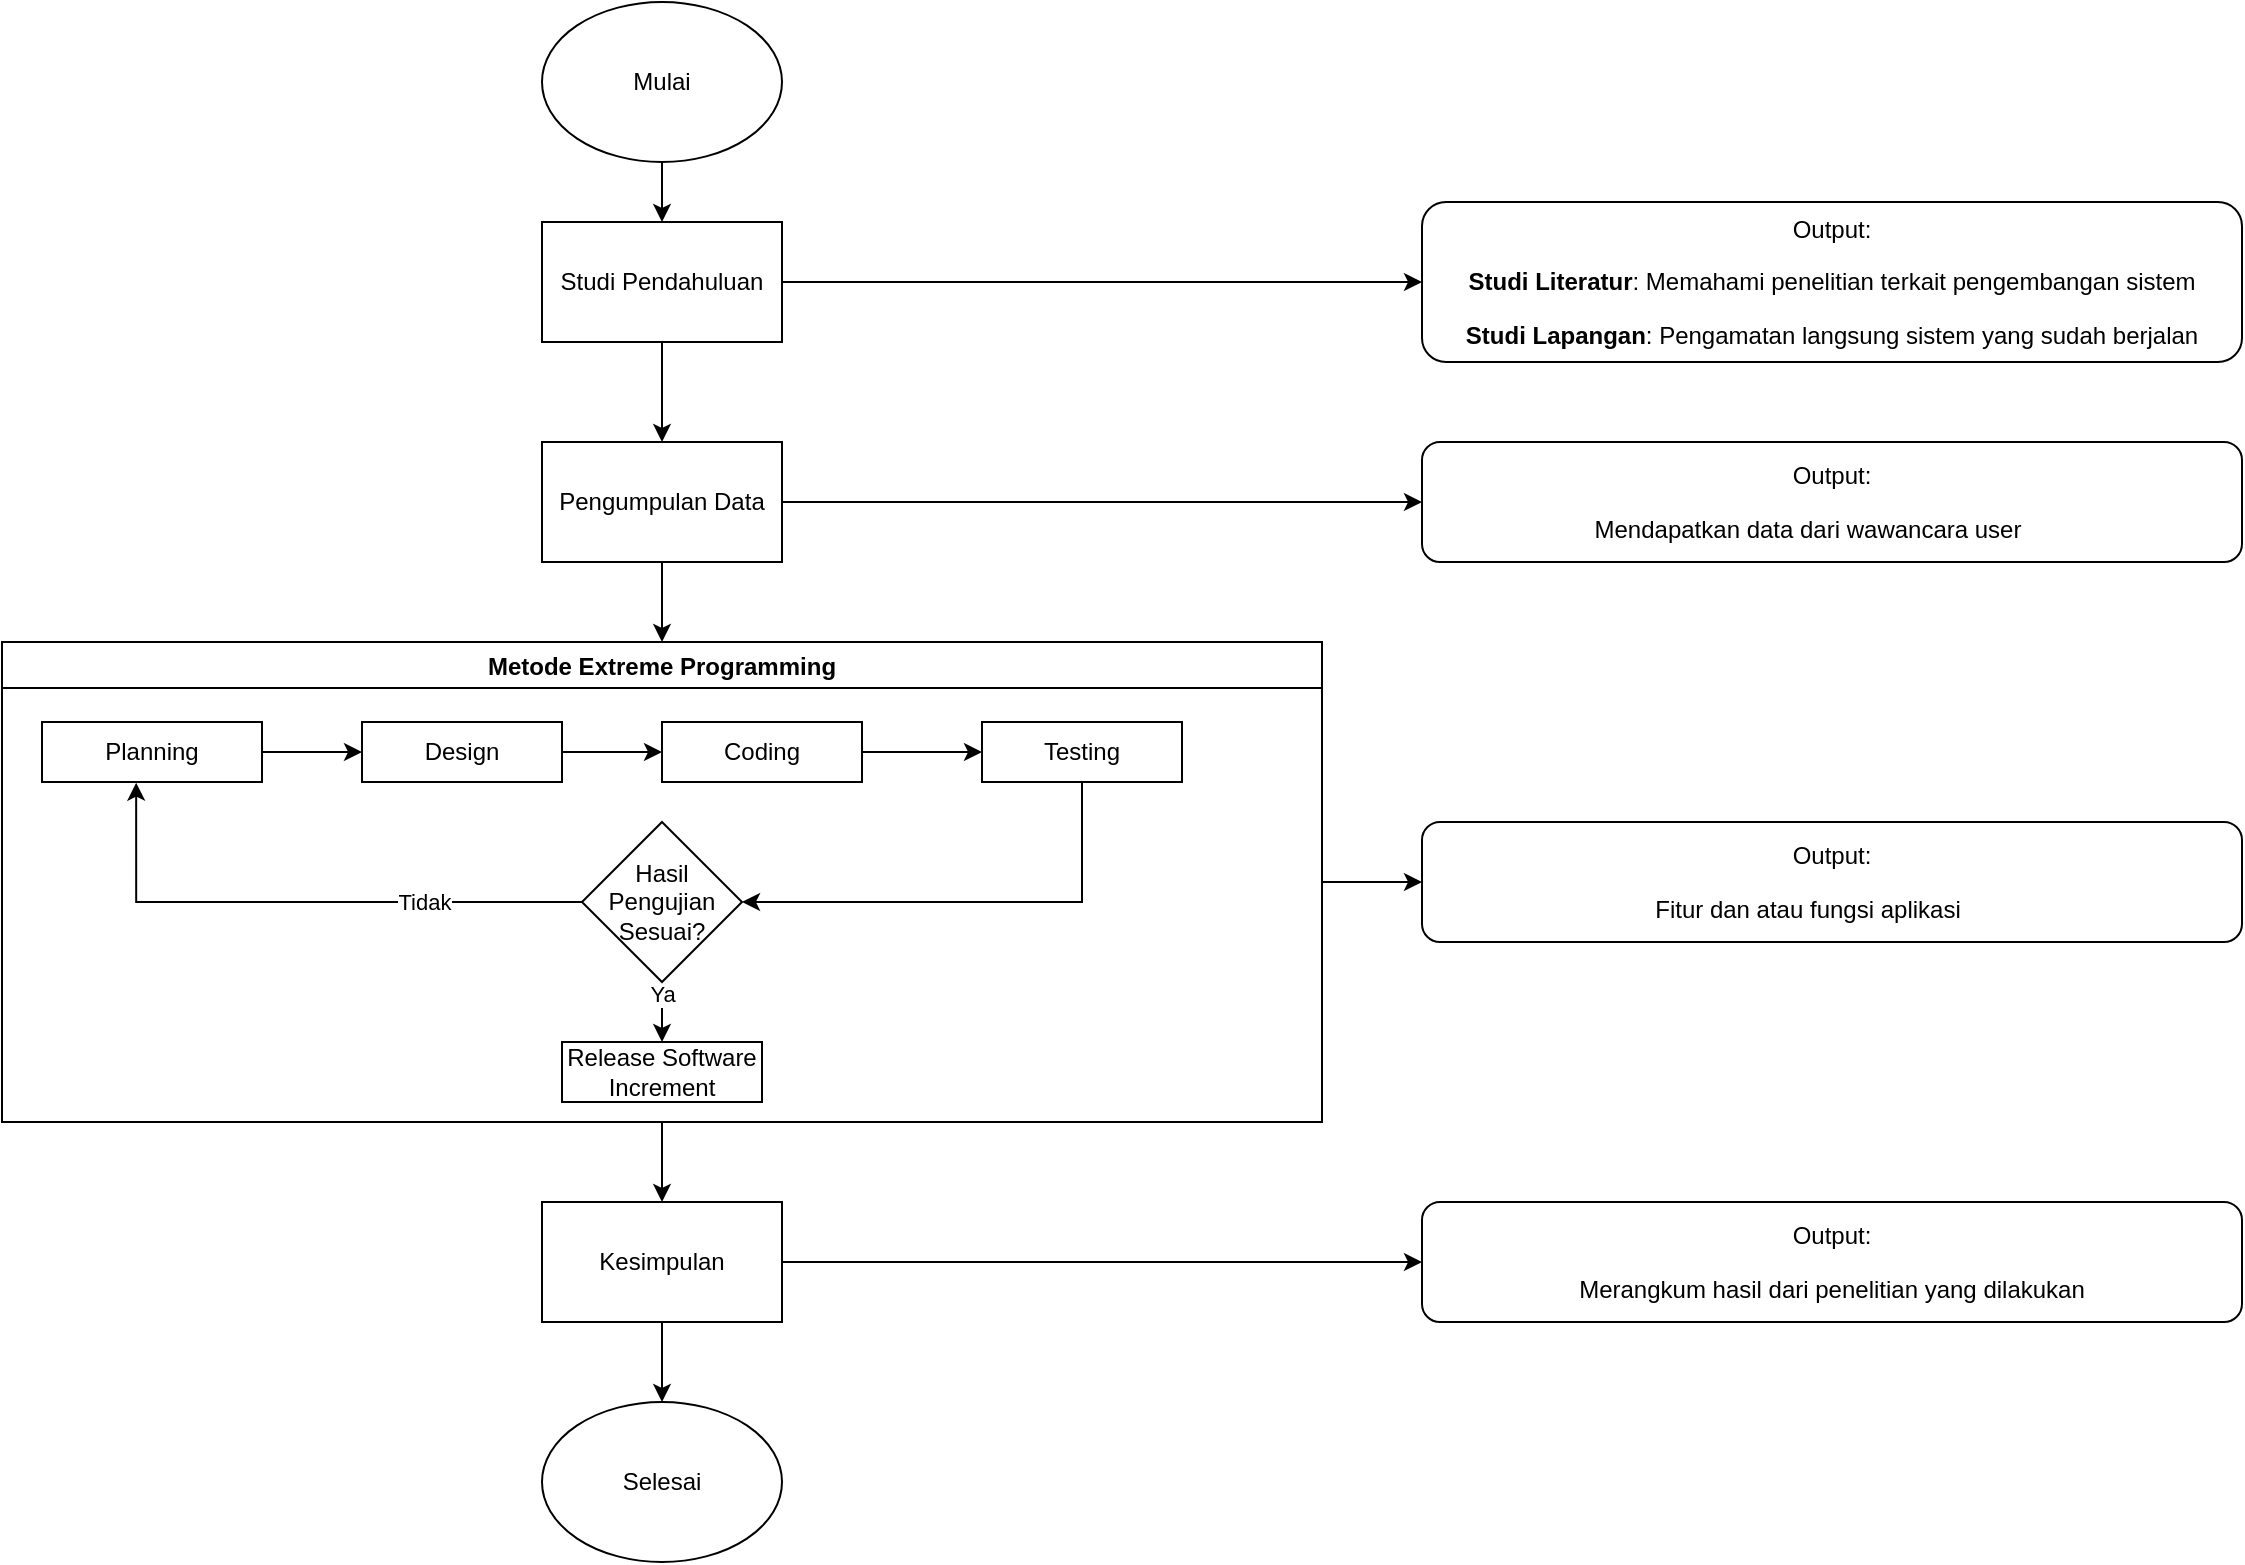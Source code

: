 <mxfile version="26.0.14">
  <diagram name="Page-1" id="XQFU7v4uMDN4i3KKFXCO">
    <mxGraphModel dx="1723" dy="1824" grid="1" gridSize="10" guides="1" tooltips="1" connect="1" arrows="1" fold="1" page="1" pageScale="1" pageWidth="827" pageHeight="1169" math="0" shadow="0">
      <root>
        <mxCell id="0" />
        <mxCell id="1" parent="0" />
        <mxCell id="HHC9imh6yudImMxVMGGT-3" style="edgeStyle=orthogonalEdgeStyle;rounded=0;orthogonalLoop=1;jettySize=auto;html=1;" edge="1" parent="1" source="HHC9imh6yudImMxVMGGT-1" target="HHC9imh6yudImMxVMGGT-2">
          <mxGeometry relative="1" as="geometry" />
        </mxCell>
        <mxCell id="HHC9imh6yudImMxVMGGT-1" value="Mulai" style="ellipse;whiteSpace=wrap;html=1;" vertex="1" parent="1">
          <mxGeometry x="330" y="-30" width="120" height="80" as="geometry" />
        </mxCell>
        <mxCell id="HHC9imh6yudImMxVMGGT-4" style="edgeStyle=orthogonalEdgeStyle;rounded=0;orthogonalLoop=1;jettySize=auto;html=1;" edge="1" parent="1" source="HHC9imh6yudImMxVMGGT-2" target="HHC9imh6yudImMxVMGGT-5">
          <mxGeometry relative="1" as="geometry">
            <mxPoint x="600" y="110" as="targetPoint" />
          </mxGeometry>
        </mxCell>
        <mxCell id="HHC9imh6yudImMxVMGGT-6" style="edgeStyle=orthogonalEdgeStyle;rounded=0;orthogonalLoop=1;jettySize=auto;html=1;" edge="1" parent="1" source="HHC9imh6yudImMxVMGGT-2" target="HHC9imh6yudImMxVMGGT-7">
          <mxGeometry relative="1" as="geometry">
            <mxPoint x="390" y="200" as="targetPoint" />
          </mxGeometry>
        </mxCell>
        <mxCell id="HHC9imh6yudImMxVMGGT-2" value="Studi Pendahuluan" style="rounded=0;whiteSpace=wrap;html=1;" vertex="1" parent="1">
          <mxGeometry x="330" y="80" width="120" height="60" as="geometry" />
        </mxCell>
        <mxCell id="HHC9imh6yudImMxVMGGT-5" value="&lt;p class=&quot;MsoNormal&quot;&gt;Output:&lt;/p&gt;&lt;p class=&quot;MsoNormal&quot;&gt;&lt;b style=&quot;background-color: transparent; color: light-dark(rgb(0, 0, 0), rgb(255, 255, 255)); text-indent: -18pt;&quot;&gt;Studi Literatur&lt;/b&gt;&lt;span style=&quot;background-color: transparent; color: light-dark(rgb(0, 0, 0), rgb(255, 255, 255)); text-indent: -18pt;&quot;&gt;: Memahami penelitian terkait&amp;nbsp;&lt;/span&gt;&lt;span style=&quot;background-color: transparent; color: light-dark(rgb(0, 0, 0), rgb(255, 255, 255)); text-indent: -18pt;&quot;&gt;pengembangan sistem&lt;/span&gt;&lt;/p&gt;&lt;p class=&quot;MsoNormal&quot;&gt;&lt;b style=&quot;text-indent: -18pt; background-color: transparent; color: light-dark(rgb(0, 0, 0), rgb(255, 255, 255));&quot;&gt;Studi Lapangan&lt;/b&gt;&lt;span style=&quot;text-indent: -18pt; background-color: transparent; color: light-dark(rgb(0, 0, 0), rgb(255, 255, 255));&quot;&gt;: Pengamatan langsung sistem yang sudah berjalan&lt;/span&gt;&lt;/p&gt;" style="rounded=1;whiteSpace=wrap;html=1;" vertex="1" parent="1">
          <mxGeometry x="770" y="70" width="410" height="80" as="geometry" />
        </mxCell>
        <mxCell id="HHC9imh6yudImMxVMGGT-8" style="edgeStyle=orthogonalEdgeStyle;rounded=0;orthogonalLoop=1;jettySize=auto;html=1;exitX=1;exitY=0.5;exitDx=0;exitDy=0;" edge="1" parent="1" source="HHC9imh6yudImMxVMGGT-7" target="HHC9imh6yudImMxVMGGT-9">
          <mxGeometry relative="1" as="geometry">
            <mxPoint x="540" y="200" as="targetPoint" />
          </mxGeometry>
        </mxCell>
        <mxCell id="HHC9imh6yudImMxVMGGT-16" style="edgeStyle=orthogonalEdgeStyle;rounded=0;orthogonalLoop=1;jettySize=auto;html=1;" edge="1" parent="1" source="HHC9imh6yudImMxVMGGT-7" target="HHC9imh6yudImMxVMGGT-17">
          <mxGeometry relative="1" as="geometry">
            <mxPoint x="390" y="320" as="targetPoint" />
          </mxGeometry>
        </mxCell>
        <mxCell id="HHC9imh6yudImMxVMGGT-7" value="Pengumpulan Data" style="rounded=0;whiteSpace=wrap;html=1;" vertex="1" parent="1">
          <mxGeometry x="330" y="190" width="120" height="60" as="geometry" />
        </mxCell>
        <mxCell id="HHC9imh6yudImMxVMGGT-9" value="&lt;p class=&quot;MsoNormal&quot;&gt;Output:&lt;/p&gt;&lt;p style=&quot;text-indent: -24px;&quot; class=&quot;MsoNormal&quot;&gt;Mendapatkan data dari wawancara user&lt;/p&gt;" style="rounded=1;whiteSpace=wrap;html=1;" vertex="1" parent="1">
          <mxGeometry x="770" y="190" width="410" height="60" as="geometry" />
        </mxCell>
        <mxCell id="HHC9imh6yudImMxVMGGT-19" style="edgeStyle=orthogonalEdgeStyle;rounded=0;orthogonalLoop=1;jettySize=auto;html=1;" edge="1" parent="1" source="HHC9imh6yudImMxVMGGT-17" target="HHC9imh6yudImMxVMGGT-20">
          <mxGeometry relative="1" as="geometry">
            <mxPoint x="770" y="400" as="targetPoint" />
          </mxGeometry>
        </mxCell>
        <mxCell id="HHC9imh6yudImMxVMGGT-21" style="edgeStyle=orthogonalEdgeStyle;rounded=0;orthogonalLoop=1;jettySize=auto;html=1;" edge="1" parent="1" source="HHC9imh6yudImMxVMGGT-17" target="HHC9imh6yudImMxVMGGT-23">
          <mxGeometry relative="1" as="geometry">
            <mxPoint x="390" y="545" as="targetPoint" />
          </mxGeometry>
        </mxCell>
        <mxCell id="HHC9imh6yudImMxVMGGT-17" value="Metode Extreme Programming" style="swimlane;" vertex="1" parent="1">
          <mxGeometry x="60" y="290" width="660" height="240" as="geometry">
            <mxRectangle x="60" y="300" width="200" height="30" as="alternateBounds" />
          </mxGeometry>
        </mxCell>
        <mxCell id="HHC9imh6yudImMxVMGGT-26" value="Planning" style="rounded=0;whiteSpace=wrap;html=1;" vertex="1" parent="HHC9imh6yudImMxVMGGT-17">
          <mxGeometry x="20" y="40" width="110" height="30" as="geometry" />
        </mxCell>
        <mxCell id="HHC9imh6yudImMxVMGGT-32" style="edgeStyle=orthogonalEdgeStyle;rounded=0;orthogonalLoop=1;jettySize=auto;html=1;entryX=0;entryY=0.5;entryDx=0;entryDy=0;" edge="1" parent="HHC9imh6yudImMxVMGGT-17" source="HHC9imh6yudImMxVMGGT-28" target="HHC9imh6yudImMxVMGGT-29">
          <mxGeometry relative="1" as="geometry" />
        </mxCell>
        <mxCell id="HHC9imh6yudImMxVMGGT-28" value="Design" style="rounded=0;whiteSpace=wrap;html=1;" vertex="1" parent="HHC9imh6yudImMxVMGGT-17">
          <mxGeometry x="180" y="40" width="100" height="30" as="geometry" />
        </mxCell>
        <mxCell id="HHC9imh6yudImMxVMGGT-27" style="edgeStyle=orthogonalEdgeStyle;rounded=0;orthogonalLoop=1;jettySize=auto;html=1;" edge="1" parent="HHC9imh6yudImMxVMGGT-17" source="HHC9imh6yudImMxVMGGT-26" target="HHC9imh6yudImMxVMGGT-28">
          <mxGeometry relative="1" as="geometry">
            <mxPoint x="180" y="55" as="targetPoint" />
          </mxGeometry>
        </mxCell>
        <mxCell id="HHC9imh6yudImMxVMGGT-33" style="edgeStyle=orthogonalEdgeStyle;rounded=0;orthogonalLoop=1;jettySize=auto;html=1;" edge="1" parent="HHC9imh6yudImMxVMGGT-17" source="HHC9imh6yudImMxVMGGT-29" target="HHC9imh6yudImMxVMGGT-30">
          <mxGeometry relative="1" as="geometry" />
        </mxCell>
        <mxCell id="HHC9imh6yudImMxVMGGT-29" value="Coding" style="rounded=0;whiteSpace=wrap;html=1;" vertex="1" parent="HHC9imh6yudImMxVMGGT-17">
          <mxGeometry x="330" y="40" width="100" height="30" as="geometry" />
        </mxCell>
        <mxCell id="HHC9imh6yudImMxVMGGT-36" style="edgeStyle=orthogonalEdgeStyle;rounded=0;orthogonalLoop=1;jettySize=auto;html=1;entryX=1;entryY=0.5;entryDx=0;entryDy=0;" edge="1" parent="HHC9imh6yudImMxVMGGT-17" source="HHC9imh6yudImMxVMGGT-30" target="HHC9imh6yudImMxVMGGT-34">
          <mxGeometry relative="1" as="geometry">
            <Array as="points">
              <mxPoint x="540" y="130" />
            </Array>
          </mxGeometry>
        </mxCell>
        <mxCell id="HHC9imh6yudImMxVMGGT-30" value="Testing" style="rounded=0;whiteSpace=wrap;html=1;" vertex="1" parent="HHC9imh6yudImMxVMGGT-17">
          <mxGeometry x="490" y="40" width="100" height="30" as="geometry" />
        </mxCell>
        <mxCell id="HHC9imh6yudImMxVMGGT-31" value="Release Software Increment" style="rounded=0;whiteSpace=wrap;html=1;" vertex="1" parent="HHC9imh6yudImMxVMGGT-17">
          <mxGeometry x="280" y="200" width="100" height="30" as="geometry" />
        </mxCell>
        <mxCell id="HHC9imh6yudImMxVMGGT-38" style="edgeStyle=orthogonalEdgeStyle;rounded=0;orthogonalLoop=1;jettySize=auto;html=1;exitX=0.5;exitY=1;exitDx=0;exitDy=0;entryX=0.5;entryY=0;entryDx=0;entryDy=0;" edge="1" parent="HHC9imh6yudImMxVMGGT-17" source="HHC9imh6yudImMxVMGGT-34" target="HHC9imh6yudImMxVMGGT-31">
          <mxGeometry relative="1" as="geometry" />
        </mxCell>
        <mxCell id="HHC9imh6yudImMxVMGGT-40" value="Ya" style="edgeLabel;html=1;align=center;verticalAlign=middle;resizable=0;points=[];" vertex="1" connectable="0" parent="HHC9imh6yudImMxVMGGT-38">
          <mxGeometry x="-0.607" relative="1" as="geometry">
            <mxPoint as="offset" />
          </mxGeometry>
        </mxCell>
        <mxCell id="HHC9imh6yudImMxVMGGT-34" value="Hasil Pengujian Sesuai?" style="rhombus;whiteSpace=wrap;html=1;" vertex="1" parent="HHC9imh6yudImMxVMGGT-17">
          <mxGeometry x="290" y="90" width="80" height="80" as="geometry" />
        </mxCell>
        <mxCell id="HHC9imh6yudImMxVMGGT-37" style="edgeStyle=orthogonalEdgeStyle;rounded=0;orthogonalLoop=1;jettySize=auto;html=1;entryX=0.428;entryY=1.011;entryDx=0;entryDy=0;entryPerimeter=0;" edge="1" parent="HHC9imh6yudImMxVMGGT-17" source="HHC9imh6yudImMxVMGGT-34" target="HHC9imh6yudImMxVMGGT-26">
          <mxGeometry relative="1" as="geometry" />
        </mxCell>
        <mxCell id="HHC9imh6yudImMxVMGGT-42" value="Tidak" style="edgeLabel;html=1;align=center;verticalAlign=middle;resizable=0;points=[];" vertex="1" connectable="0" parent="HHC9imh6yudImMxVMGGT-37">
          <mxGeometry x="-0.437" relative="1" as="geometry">
            <mxPoint as="offset" />
          </mxGeometry>
        </mxCell>
        <mxCell id="HHC9imh6yudImMxVMGGT-20" value="&lt;p class=&quot;MsoNormal&quot;&gt;Output:&lt;/p&gt;&lt;p style=&quot;text-indent: -24px;&quot; class=&quot;MsoNormal&quot;&gt;Fitur dan atau fungsi aplikasi&lt;/p&gt;" style="rounded=1;whiteSpace=wrap;html=1;" vertex="1" parent="1">
          <mxGeometry x="770" y="380" width="410" height="60" as="geometry" />
        </mxCell>
        <mxCell id="HHC9imh6yudImMxVMGGT-24" style="edgeStyle=orthogonalEdgeStyle;rounded=0;orthogonalLoop=1;jettySize=auto;html=1;" edge="1" parent="1" source="HHC9imh6yudImMxVMGGT-23" target="HHC9imh6yudImMxVMGGT-25">
          <mxGeometry relative="1" as="geometry">
            <mxPoint x="390" y="660" as="targetPoint" />
          </mxGeometry>
        </mxCell>
        <mxCell id="HHC9imh6yudImMxVMGGT-43" style="edgeStyle=orthogonalEdgeStyle;rounded=0;orthogonalLoop=1;jettySize=auto;html=1;" edge="1" parent="1" source="HHC9imh6yudImMxVMGGT-23" target="HHC9imh6yudImMxVMGGT-44">
          <mxGeometry relative="1" as="geometry">
            <mxPoint x="770" y="600" as="targetPoint" />
          </mxGeometry>
        </mxCell>
        <mxCell id="HHC9imh6yudImMxVMGGT-23" value="Kesimpulan" style="rounded=0;whiteSpace=wrap;html=1;" vertex="1" parent="1">
          <mxGeometry x="330" y="570" width="120" height="60" as="geometry" />
        </mxCell>
        <mxCell id="HHC9imh6yudImMxVMGGT-25" value="Selesai" style="ellipse;whiteSpace=wrap;html=1;" vertex="1" parent="1">
          <mxGeometry x="330" y="670" width="120" height="80" as="geometry" />
        </mxCell>
        <mxCell id="HHC9imh6yudImMxVMGGT-44" value="&lt;p class=&quot;MsoNormal&quot;&gt;Output:&lt;/p&gt;&lt;p class=&quot;MsoNormal&quot;&gt;Merangkum hasil dari penelitian yang dilakukan&lt;/p&gt;" style="rounded=1;whiteSpace=wrap;html=1;" vertex="1" parent="1">
          <mxGeometry x="770" y="570" width="410" height="60" as="geometry" />
        </mxCell>
      </root>
    </mxGraphModel>
  </diagram>
</mxfile>
